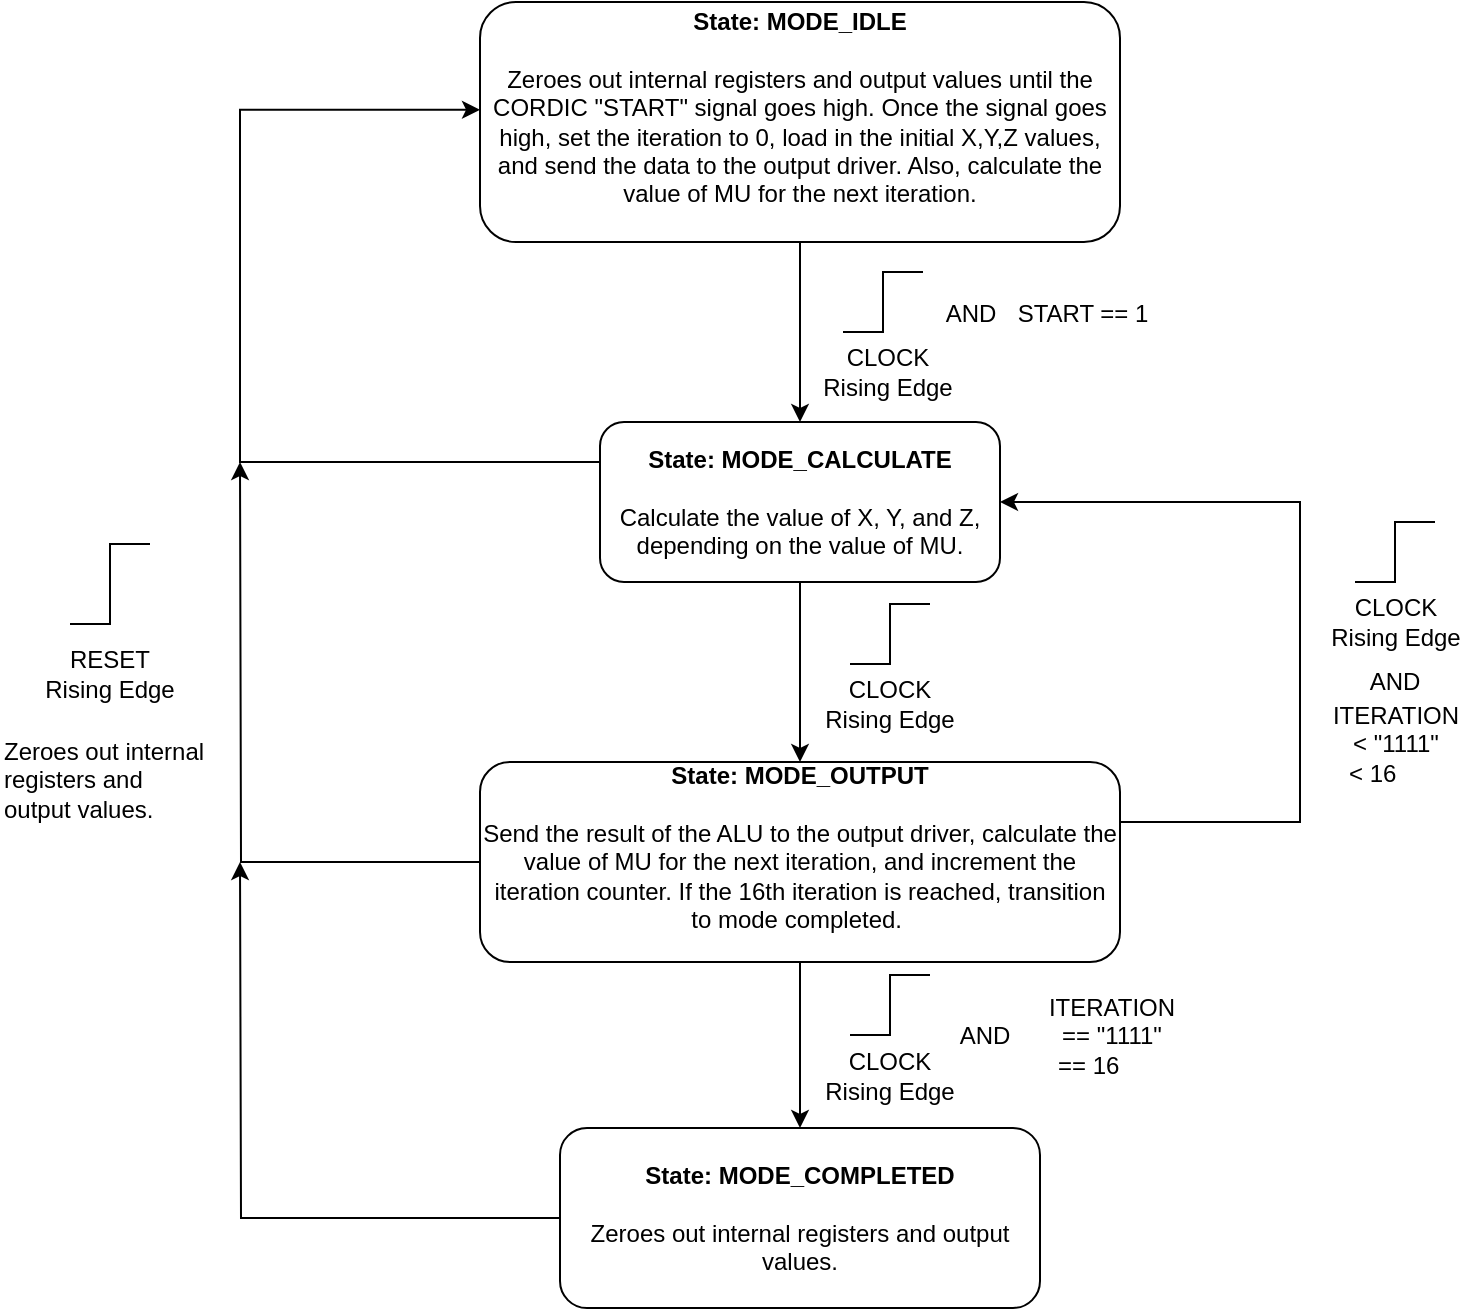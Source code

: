 <mxfile version="10.5.9" type="device"><diagram id="QvpTw0p5qI-uptvYSOcS" name="Page-1"><mxGraphModel dx="1268" dy="658" grid="0" gridSize="10" guides="1" tooltips="1" connect="1" arrows="1" fold="1" page="1" pageScale="1" pageWidth="850" pageHeight="1100" math="0" shadow="0"><root><mxCell id="0"/><mxCell id="1" parent="0"/><mxCell id="aIDVLl8-q3rqGxcaFKxl-10" style="edgeStyle=orthogonalEdgeStyle;rounded=0;orthogonalLoop=1;jettySize=auto;html=1;entryX=0.5;entryY=0;entryDx=0;entryDy=0;" parent="1" source="aIDVLl8-q3rqGxcaFKxl-1" target="aIDVLl8-q3rqGxcaFKxl-4" edge="1"><mxGeometry relative="1" as="geometry"/></mxCell><mxCell id="aIDVLl8-q3rqGxcaFKxl-1" value="&lt;b&gt;State: MODE_IDLE&lt;br&gt;&lt;/b&gt;&lt;br&gt;Zeroes out internal registers and output values until the CORDIC &quot;START&quot; signal goes high. Once the signal goes high, set the iteration to 0, load in the initial X,Y,Z values, and send the data to the output driver. Also, calculate the value of MU for the next iteration.&lt;br&gt;&lt;br&gt;" style="rounded=1;whiteSpace=wrap;html=1;" parent="1" vertex="1"><mxGeometry x="320" y="120" width="320" height="120" as="geometry"/></mxCell><mxCell id="aIDVLl8-q3rqGxcaFKxl-11" style="edgeStyle=orthogonalEdgeStyle;rounded=0;orthogonalLoop=1;jettySize=auto;html=1;exitX=0.5;exitY=1;exitDx=0;exitDy=0;entryX=0.5;entryY=0;entryDx=0;entryDy=0;" parent="1" source="aIDVLl8-q3rqGxcaFKxl-4" target="aIDVLl8-q3rqGxcaFKxl-5" edge="1"><mxGeometry relative="1" as="geometry"/></mxCell><mxCell id="aIDVLl8-q3rqGxcaFKxl-17" style="edgeStyle=orthogonalEdgeStyle;rounded=0;orthogonalLoop=1;jettySize=auto;html=1;exitX=0;exitY=0.5;exitDx=0;exitDy=0;entryX=0;entryY=0.449;entryDx=0;entryDy=0;entryPerimeter=0;" parent="1" source="aIDVLl8-q3rqGxcaFKxl-4" target="aIDVLl8-q3rqGxcaFKxl-1" edge="1"><mxGeometry relative="1" as="geometry"><Array as="points"><mxPoint x="380" y="350"/><mxPoint x="200" y="350"/><mxPoint x="200" y="174"/></Array></mxGeometry></mxCell><mxCell id="aIDVLl8-q3rqGxcaFKxl-4" value="&lt;b&gt;State: MODE_CALCULATE&lt;br&gt;&lt;br&gt;&lt;/b&gt;Calculate the value of X, Y, and Z, depending on the value of MU.&lt;br&gt;" style="rounded=1;whiteSpace=wrap;html=1;" parent="1" vertex="1"><mxGeometry x="380" y="330" width="200" height="80" as="geometry"/></mxCell><mxCell id="aIDVLl8-q3rqGxcaFKxl-12" style="edgeStyle=orthogonalEdgeStyle;rounded=0;orthogonalLoop=1;jettySize=auto;html=1;exitX=0.5;exitY=1;exitDx=0;exitDy=0;entryX=0.5;entryY=0;entryDx=0;entryDy=0;" parent="1" source="aIDVLl8-q3rqGxcaFKxl-5" target="aIDVLl8-q3rqGxcaFKxl-6" edge="1"><mxGeometry relative="1" as="geometry"/></mxCell><mxCell id="aIDVLl8-q3rqGxcaFKxl-18" style="edgeStyle=orthogonalEdgeStyle;rounded=0;orthogonalLoop=1;jettySize=auto;html=1;exitX=0;exitY=0.5;exitDx=0;exitDy=0;" parent="1" source="aIDVLl8-q3rqGxcaFKxl-5" edge="1"><mxGeometry relative="1" as="geometry"><mxPoint x="200" y="350" as="targetPoint"/></mxGeometry></mxCell><mxCell id="aIDVLl8-q3rqGxcaFKxl-5" value="&lt;b&gt;State: MODE_OUTPUT&lt;/b&gt;&lt;br&gt;&lt;br&gt;Send the result of the ALU to the output driver, calculate the value of MU for the next iteration, and increment the iteration counter. If the 16th iteration is reached, transition to mode completed.&amp;nbsp;&lt;br&gt;&lt;br&gt;" style="rounded=1;whiteSpace=wrap;html=1;" parent="1" vertex="1"><mxGeometry x="320" y="500" width="320" height="100" as="geometry"/></mxCell><mxCell id="aIDVLl8-q3rqGxcaFKxl-19" style="edgeStyle=orthogonalEdgeStyle;rounded=0;orthogonalLoop=1;jettySize=auto;html=1;exitX=0;exitY=0.5;exitDx=0;exitDy=0;" parent="1" source="aIDVLl8-q3rqGxcaFKxl-6" edge="1"><mxGeometry relative="1" as="geometry"><mxPoint x="200" y="550" as="targetPoint"/></mxGeometry></mxCell><mxCell id="aIDVLl8-q3rqGxcaFKxl-6" value="&lt;b&gt;State: MODE_COMPLETED&lt;br&gt;&lt;/b&gt;&lt;br&gt;Zeroes out internal registers and output values.&lt;br&gt;" style="rounded=1;whiteSpace=wrap;html=1;" parent="1" vertex="1"><mxGeometry x="360" y="683" width="240" height="90" as="geometry"/></mxCell><mxCell id="aIDVLl8-q3rqGxcaFKxl-23" value="" style="verticalLabelPosition=bottom;shadow=0;dashed=0;align=center;fillColor=#ffffff;html=1;verticalAlign=top;strokeWidth=1;shape=mxgraph.electrical.waveforms.step_1;" parent="1" vertex="1"><mxGeometry x="115" y="391" width="40" height="40" as="geometry"/></mxCell><mxCell id="aIDVLl8-q3rqGxcaFKxl-24" value="RESET Rising Edge" style="text;html=1;strokeColor=none;fillColor=none;align=center;verticalAlign=middle;whiteSpace=wrap;rounded=0;" parent="1" vertex="1"><mxGeometry x="100" y="431" width="70" height="50" as="geometry"/></mxCell><mxCell id="aIDVLl8-q3rqGxcaFKxl-26" value="START == 1" style="text;html=1;strokeColor=none;fillColor=none;align=center;verticalAlign=middle;whiteSpace=wrap;rounded=0;" parent="1" vertex="1"><mxGeometry x="571.5" y="256" width="99" height="40" as="geometry"/></mxCell><mxCell id="aIDVLl8-q3rqGxcaFKxl-27" value="" style="verticalLabelPosition=bottom;shadow=0;dashed=0;align=center;fillColor=#ffffff;html=1;verticalAlign=top;strokeWidth=1;shape=mxgraph.electrical.waveforms.step_1;" parent="1" vertex="1"><mxGeometry x="505" y="421" width="40" height="30" as="geometry"/></mxCell><mxCell id="aIDVLl8-q3rqGxcaFKxl-28" value="CLOCK Rising Edge" style="text;html=1;strokeColor=none;fillColor=none;align=center;verticalAlign=middle;whiteSpace=wrap;rounded=0;" parent="1" vertex="1"><mxGeometry x="490" y="451" width="70" height="40" as="geometry"/></mxCell><mxCell id="aIDVLl8-q3rqGxcaFKxl-30" value="ITERATION == &quot;1111&quot; &lt;br&gt;== 16&amp;nbsp; &amp;nbsp; &amp;nbsp; &amp;nbsp;" style="text;html=1;strokeColor=none;fillColor=none;align=center;verticalAlign=middle;whiteSpace=wrap;rounded=0;" parent="1" vertex="1"><mxGeometry x="600.5" y="616.5" width="70" height="40" as="geometry"/></mxCell><mxCell id="cBnUVxyo6Do4nu3gwWih-3" style="edgeStyle=orthogonalEdgeStyle;rounded=0;orthogonalLoop=1;jettySize=auto;html=1;exitX=1;exitY=0.5;exitDx=0;exitDy=0;entryX=1;entryY=0.5;entryDx=0;entryDy=0;" parent="1" source="aIDVLl8-q3rqGxcaFKxl-5" target="aIDVLl8-q3rqGxcaFKxl-4" edge="1"><mxGeometry relative="1" as="geometry"><mxPoint x="210" y="270" as="targetPoint"/><mxPoint x="330" y="390" as="sourcePoint"/><Array as="points"><mxPoint x="640" y="530"/><mxPoint x="730" y="530"/><mxPoint x="730" y="370"/></Array></mxGeometry></mxCell><mxCell id="cBnUVxyo6Do4nu3gwWih-4" value="CLOCK Rising Edge" style="text;html=1;strokeColor=none;fillColor=none;align=center;verticalAlign=middle;whiteSpace=wrap;rounded=0;" parent="1" vertex="1"><mxGeometry x="490" y="636.5" width="70" height="40" as="geometry"/></mxCell><mxCell id="cBnUVxyo6Do4nu3gwWih-5" value="" style="verticalLabelPosition=bottom;shadow=0;dashed=0;align=center;fillColor=#ffffff;html=1;verticalAlign=top;strokeWidth=1;shape=mxgraph.electrical.waveforms.step_1;" parent="1" vertex="1"><mxGeometry x="505" y="606.5" width="40" height="30" as="geometry"/></mxCell><mxCell id="cBnUVxyo6Do4nu3gwWih-7" value="CLOCK Rising Edge" style="text;html=1;strokeColor=none;fillColor=none;align=center;verticalAlign=middle;whiteSpace=wrap;rounded=0;" parent="1" vertex="1"><mxGeometry x="742.5" y="410" width="70" height="40" as="geometry"/></mxCell><mxCell id="cBnUVxyo6Do4nu3gwWih-8" value="" style="verticalLabelPosition=bottom;shadow=0;dashed=0;align=center;fillColor=#ffffff;html=1;verticalAlign=top;strokeWidth=1;shape=mxgraph.electrical.waveforms.step_1;" parent="1" vertex="1"><mxGeometry x="757.5" y="380" width="40" height="30" as="geometry"/></mxCell><mxCell id="cBnUVxyo6Do4nu3gwWih-11" value="ITERATION &amp;lt; &quot;1111&quot; &lt;br&gt;&amp;lt; 16&amp;nbsp; &amp;nbsp; &amp;nbsp; &amp;nbsp;" style="text;html=1;strokeColor=none;fillColor=none;align=center;verticalAlign=middle;whiteSpace=wrap;rounded=0;" parent="1" vertex="1"><mxGeometry x="742.5" y="471" width="70" height="40" as="geometry"/></mxCell><mxCell id="cBnUVxyo6Do4nu3gwWih-13" value="" style="verticalLabelPosition=bottom;shadow=0;dashed=0;align=center;fillColor=#ffffff;html=1;verticalAlign=top;strokeWidth=1;shape=mxgraph.electrical.waveforms.step_1;" parent="1" vertex="1"><mxGeometry x="501.5" y="255" width="40" height="30" as="geometry"/></mxCell><mxCell id="cBnUVxyo6Do4nu3gwWih-14" value="CLOCK Rising Edge" style="text;html=1;strokeColor=none;fillColor=none;align=center;verticalAlign=middle;whiteSpace=wrap;rounded=0;" parent="1" vertex="1"><mxGeometry x="489" y="285" width="70" height="40" as="geometry"/></mxCell><mxCell id="cBnUVxyo6Do4nu3gwWih-15" value="AND" style="text;html=1;strokeColor=none;fillColor=none;align=center;verticalAlign=middle;whiteSpace=wrap;rounded=0;" parent="1" vertex="1"><mxGeometry x="553" y="267" width="25" height="18" as="geometry"/></mxCell><mxCell id="cBnUVxyo6Do4nu3gwWih-18" value="AND" style="text;html=1;strokeColor=none;fillColor=none;align=center;verticalAlign=middle;whiteSpace=wrap;rounded=0;" parent="1" vertex="1"><mxGeometry x="560" y="627.5" width="25" height="18" as="geometry"/></mxCell><mxCell id="cBnUVxyo6Do4nu3gwWih-19" value="AND" style="text;html=1;strokeColor=none;fillColor=none;align=center;verticalAlign=middle;whiteSpace=wrap;rounded=0;" parent="1" vertex="1"><mxGeometry x="765" y="451.0" width="25" height="18" as="geometry"/></mxCell><mxCell id="cBnUVxyo6Do4nu3gwWih-20" value="Zeroes out internal &lt;br&gt;registers and &lt;br&gt;output values." style="text;html=1;" parent="1" vertex="1"><mxGeometry x="80" y="481" width="110" height="48" as="geometry"/></mxCell></root></mxGraphModel></diagram></mxfile>